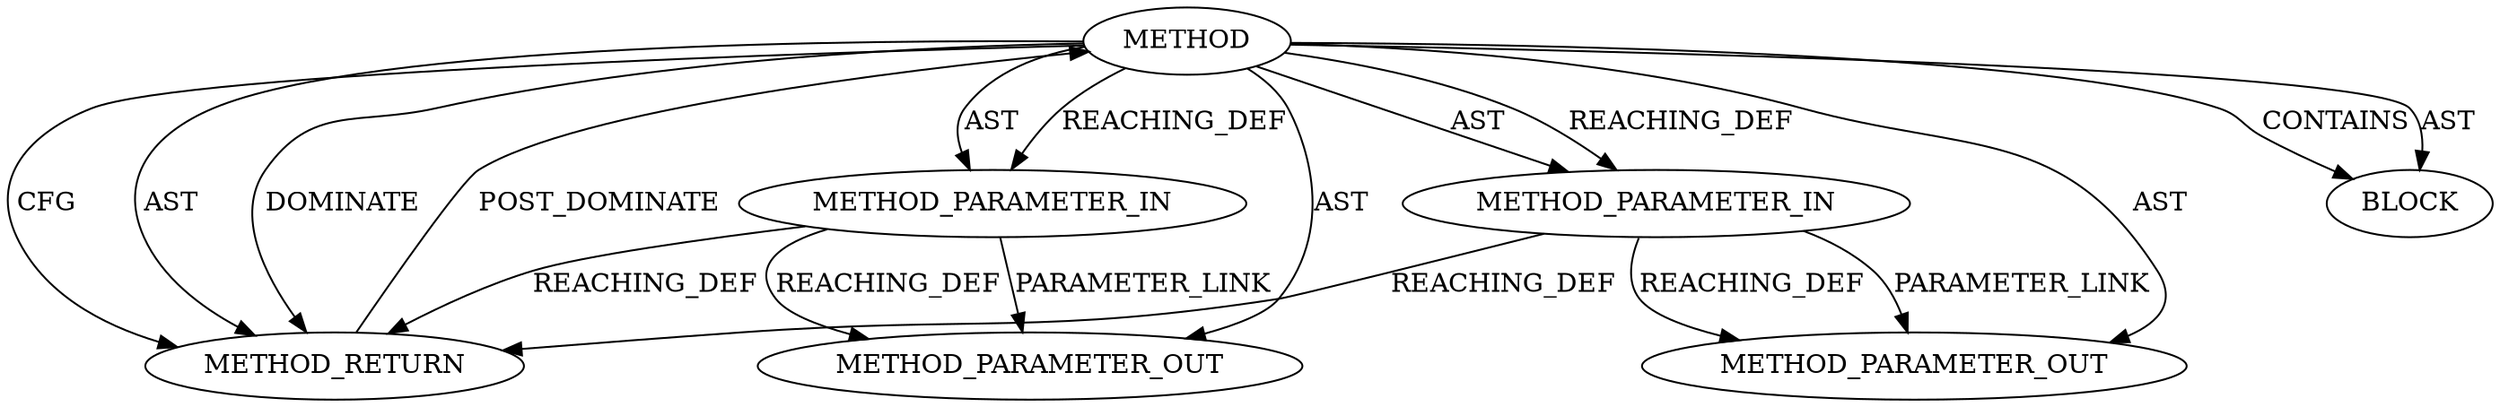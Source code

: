 digraph {
  660 [label=METHOD AST_PARENT_TYPE="NAMESPACE_BLOCK" AST_PARENT_FULL_NAME="<global>" ORDER=0 CODE="<empty>" FULL_NAME="<operator>.assignment" IS_EXTERNAL=true FILENAME="<empty>" SIGNATURE="" NAME="<operator>.assignment"]
  662 [label=METHOD_PARAMETER_IN ORDER=2 CODE="p2" IS_VARIADIC=false TYPE_FULL_NAME="ANY" EVALUATION_STRATEGY="BY_VALUE" INDEX=2 NAME="p2"]
  661 [label=METHOD_PARAMETER_IN ORDER=1 CODE="p1" IS_VARIADIC=false TYPE_FULL_NAME="ANY" EVALUATION_STRATEGY="BY_VALUE" INDEX=1 NAME="p1"]
  906 [label=METHOD_PARAMETER_OUT ORDER=1 CODE="p1" IS_VARIADIC=false TYPE_FULL_NAME="ANY" EVALUATION_STRATEGY="BY_VALUE" INDEX=1 NAME="p1"]
  664 [label=METHOD_RETURN ORDER=2 CODE="RET" TYPE_FULL_NAME="ANY" EVALUATION_STRATEGY="BY_VALUE"]
  907 [label=METHOD_PARAMETER_OUT ORDER=2 CODE="p2" IS_VARIADIC=false TYPE_FULL_NAME="ANY" EVALUATION_STRATEGY="BY_VALUE" INDEX=2 NAME="p2"]
  663 [label=BLOCK ORDER=1 ARGUMENT_INDEX=1 CODE="<empty>" TYPE_FULL_NAME="ANY"]
  661 -> 906 [label=PARAMETER_LINK ]
  662 -> 907 [label=PARAMETER_LINK ]
  662 -> 907 [label=REACHING_DEF VARIABLE="p2"]
  660 -> 661 [label=AST ]
  660 -> 907 [label=AST ]
  660 -> 663 [label=CONTAINS ]
  660 -> 662 [label=AST ]
  660 -> 662 [label=REACHING_DEF VARIABLE=""]
  660 -> 664 [label=CFG ]
  662 -> 664 [label=REACHING_DEF VARIABLE="p2"]
  660 -> 906 [label=AST ]
  661 -> 664 [label=REACHING_DEF VARIABLE="p1"]
  660 -> 661 [label=REACHING_DEF VARIABLE=""]
  660 -> 664 [label=AST ]
  660 -> 663 [label=AST ]
  660 -> 664 [label=DOMINATE ]
  661 -> 906 [label=REACHING_DEF VARIABLE="p1"]
  664 -> 660 [label=POST_DOMINATE ]
}
